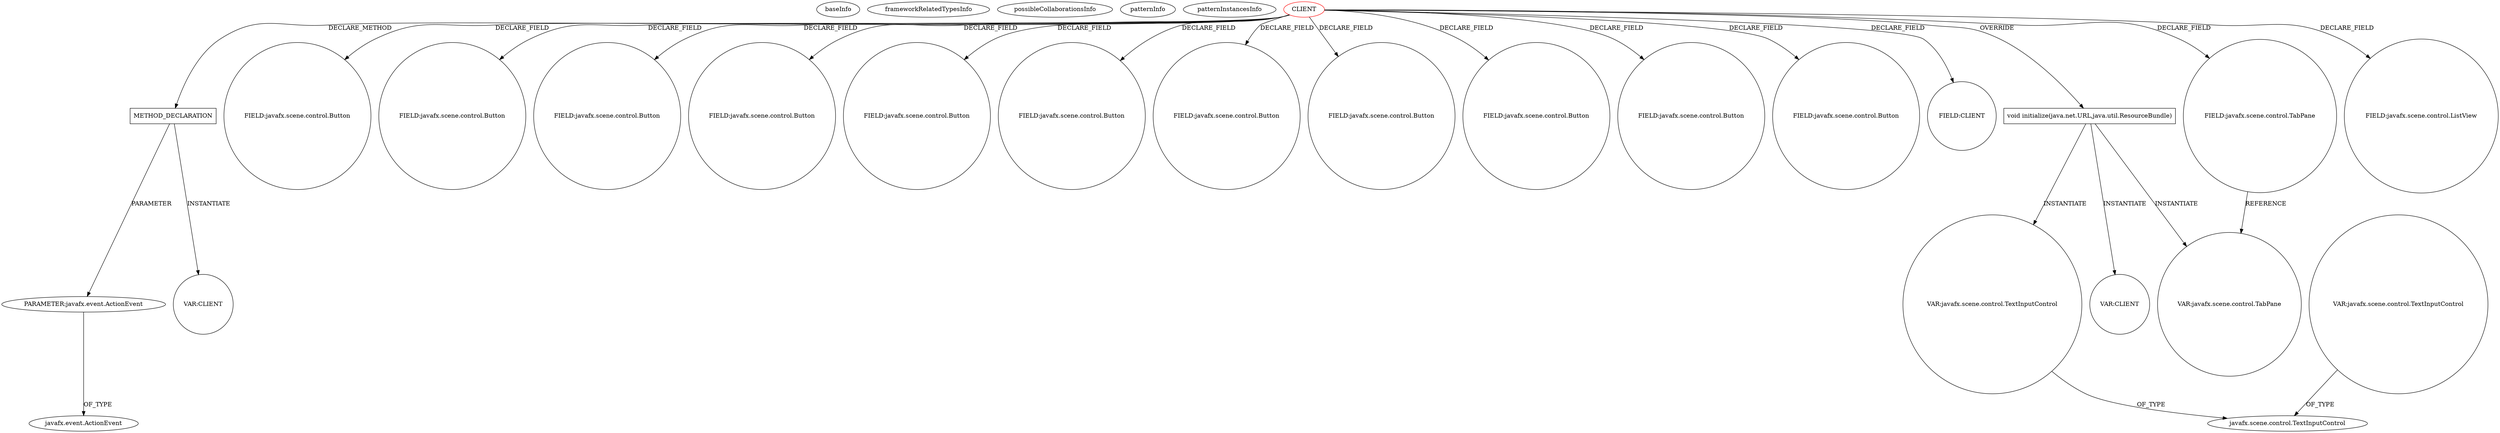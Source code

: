 digraph {
baseInfo[graphId=37,category="pattern",isAnonymous=false,possibleRelation=false]
frameworkRelatedTypesInfo[]
possibleCollaborationsInfo[]
patternInfo[frequency=2.0,patternRootClient=0]
patternInstancesInfo[0="hock323-eventManager~/hock323-eventManager/EventManager-master/src/eventManager/controller/pokerTournament/TournamentController.java~TournamentController~3009",1="dony1990-ProsDesktop~/dony1990-ProsDesktop/ProsDesktop-master/src/nicon/NiconDesktop/guifx/NiconNavigator/NavegadorController.java~NavegadorController~2563"]
257[label="PARAMETER:javafx.event.ActionEvent",vertexType="PARAMETER_DECLARATION",isFrameworkType=false]
256[label="METHOD_DECLARATION",vertexType="CLIENT_METHOD_DECLARATION",isFrameworkType=false,shape=box]
0[label="CLIENT",vertexType="ROOT_CLIENT_CLASS_DECLARATION",isFrameworkType=false,color=red]
57[label="FIELD:javafx.scene.control.Button",vertexType="FIELD_DECLARATION",isFrameworkType=false,shape=circle]
16[label="FIELD:javafx.scene.control.Button",vertexType="FIELD_DECLARATION",isFrameworkType=false,shape=circle]
53[label="FIELD:javafx.scene.control.Button",vertexType="FIELD_DECLARATION",isFrameworkType=false,shape=circle]
18[label="FIELD:javafx.scene.control.Button",vertexType="FIELD_DECLARATION",isFrameworkType=false,shape=circle]
55[label="FIELD:javafx.scene.control.Button",vertexType="FIELD_DECLARATION",isFrameworkType=false,shape=circle]
2[label="FIELD:javafx.scene.control.Button",vertexType="FIELD_DECLARATION",isFrameworkType=false,shape=circle]
20[label="FIELD:javafx.scene.control.Button",vertexType="FIELD_DECLARATION",isFrameworkType=false,shape=circle]
4[label="FIELD:javafx.scene.control.Button",vertexType="FIELD_DECLARATION",isFrameworkType=false,shape=circle]
49[label="FIELD:javafx.scene.control.Button",vertexType="FIELD_DECLARATION",isFrameworkType=false,shape=circle]
47[label="FIELD:javafx.scene.control.Button",vertexType="FIELD_DECLARATION",isFrameworkType=false,shape=circle]
10[label="FIELD:javafx.scene.control.Button",vertexType="FIELD_DECLARATION",isFrameworkType=false,shape=circle]
268[label="VAR:CLIENT",vertexType="VARIABLE_EXPRESION",isFrameworkType=false,shape=circle]
36[label="FIELD:CLIENT",vertexType="FIELD_DECLARATION",isFrameworkType=false,shape=circle]
258[label="javafx.event.ActionEvent",vertexType="FRAMEWORK_CLASS_TYPE",isFrameworkType=false]
61[label="void initialize(java.net.URL,java.util.ResourceBundle)",vertexType="OVERRIDING_METHOD_DECLARATION",isFrameworkType=false,shape=box]
96[label="VAR:CLIENT",vertexType="VARIABLE_EXPRESION",isFrameworkType=false,shape=circle]
51[label="FIELD:javafx.scene.control.ListView",vertexType="FIELD_DECLARATION",isFrameworkType=false,shape=circle]
85[label="VAR:javafx.scene.control.TabPane",vertexType="VARIABLE_EXPRESION",isFrameworkType=false,shape=circle]
102[label="VAR:javafx.scene.control.TextInputControl",vertexType="VARIABLE_EXPRESION",isFrameworkType=false,shape=circle]
45[label="FIELD:javafx.scene.control.TabPane",vertexType="FIELD_DECLARATION",isFrameworkType=false,shape=circle]
104[label="javafx.scene.control.TextInputControl",vertexType="FRAMEWORK_CLASS_TYPE",isFrameworkType=false]
338[label="VAR:javafx.scene.control.TextInputControl",vertexType="VARIABLE_EXPRESION",isFrameworkType=false,shape=circle]
0->55[label="DECLARE_FIELD"]
0->36[label="DECLARE_FIELD"]
0->51[label="DECLARE_FIELD"]
0->2[label="DECLARE_FIELD"]
0->45[label="DECLARE_FIELD"]
257->258[label="OF_TYPE"]
0->47[label="DECLARE_FIELD"]
0->18[label="DECLARE_FIELD"]
256->268[label="INSTANTIATE"]
0->53[label="DECLARE_FIELD"]
45->85[label="REFERENCE"]
0->10[label="DECLARE_FIELD"]
0->49[label="DECLARE_FIELD"]
61->85[label="INSTANTIATE"]
0->57[label="DECLARE_FIELD"]
0->16[label="DECLARE_FIELD"]
0->4[label="DECLARE_FIELD"]
256->257[label="PARAMETER"]
0->256[label="DECLARE_METHOD"]
61->96[label="INSTANTIATE"]
0->20[label="DECLARE_FIELD"]
0->61[label="OVERRIDE"]
102->104[label="OF_TYPE"]
338->104[label="OF_TYPE"]
61->102[label="INSTANTIATE"]
}
